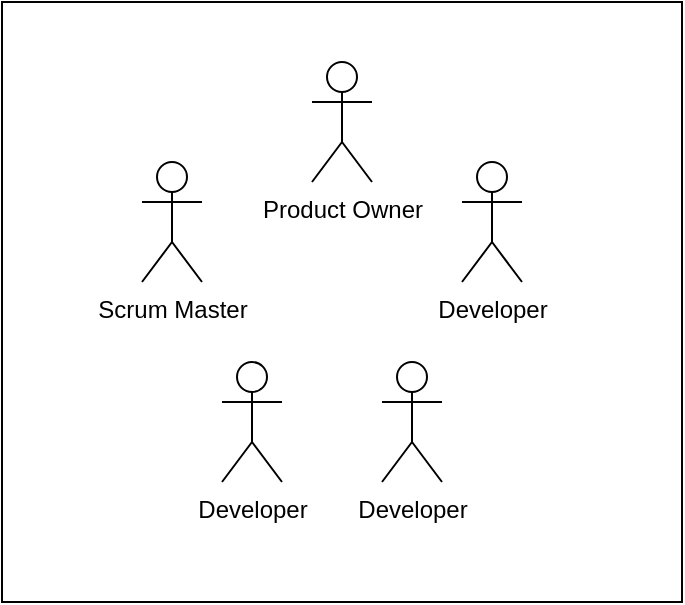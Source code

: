 <mxfile version="14.4.3" type="device"><diagram id="7sEn1ydhtA83S6A46RGi" name="Seite-1"><mxGraphModel dx="1106" dy="852" grid="1" gridSize="10" guides="1" tooltips="1" connect="1" arrows="1" fold="1" page="1" pageScale="1" pageWidth="827" pageHeight="1169" math="0" shadow="0"><root><mxCell id="0"/><mxCell id="1" parent="0"/><mxCell id="MIfxTgA18T5nRxgJprKv-1" value="" style="rounded=0;whiteSpace=wrap;html=1;" vertex="1" parent="1"><mxGeometry x="220" y="110" width="340" height="300" as="geometry"/></mxCell><mxCell id="ulZXDItjDVIMiMo52P2I-1" value="Product Owner" style="shape=umlActor;verticalLabelPosition=bottom;verticalAlign=top;html=1;outlineConnect=0;" parent="1" vertex="1"><mxGeometry x="375" y="140" width="30" height="60" as="geometry"/></mxCell><mxCell id="ulZXDItjDVIMiMo52P2I-2" value="Scrum Master" style="shape=umlActor;verticalLabelPosition=bottom;verticalAlign=top;html=1;outlineConnect=0;" parent="1" vertex="1"><mxGeometry x="290" y="190" width="30" height="60" as="geometry"/></mxCell><mxCell id="ulZXDItjDVIMiMo52P2I-3" value="Developer" style="shape=umlActor;verticalLabelPosition=bottom;verticalAlign=top;html=1;outlineConnect=0;" parent="1" vertex="1"><mxGeometry x="450" y="190" width="30" height="60" as="geometry"/></mxCell><mxCell id="ulZXDItjDVIMiMo52P2I-8" value="Developer" style="shape=umlActor;verticalLabelPosition=bottom;verticalAlign=top;html=1;outlineConnect=0;" parent="1" vertex="1"><mxGeometry x="330" y="290" width="30" height="60" as="geometry"/></mxCell><mxCell id="ulZXDItjDVIMiMo52P2I-9" value="Developer" style="shape=umlActor;verticalLabelPosition=bottom;verticalAlign=top;html=1;outlineConnect=0;" parent="1" vertex="1"><mxGeometry x="410" y="290" width="30" height="60" as="geometry"/></mxCell></root></mxGraphModel></diagram></mxfile>